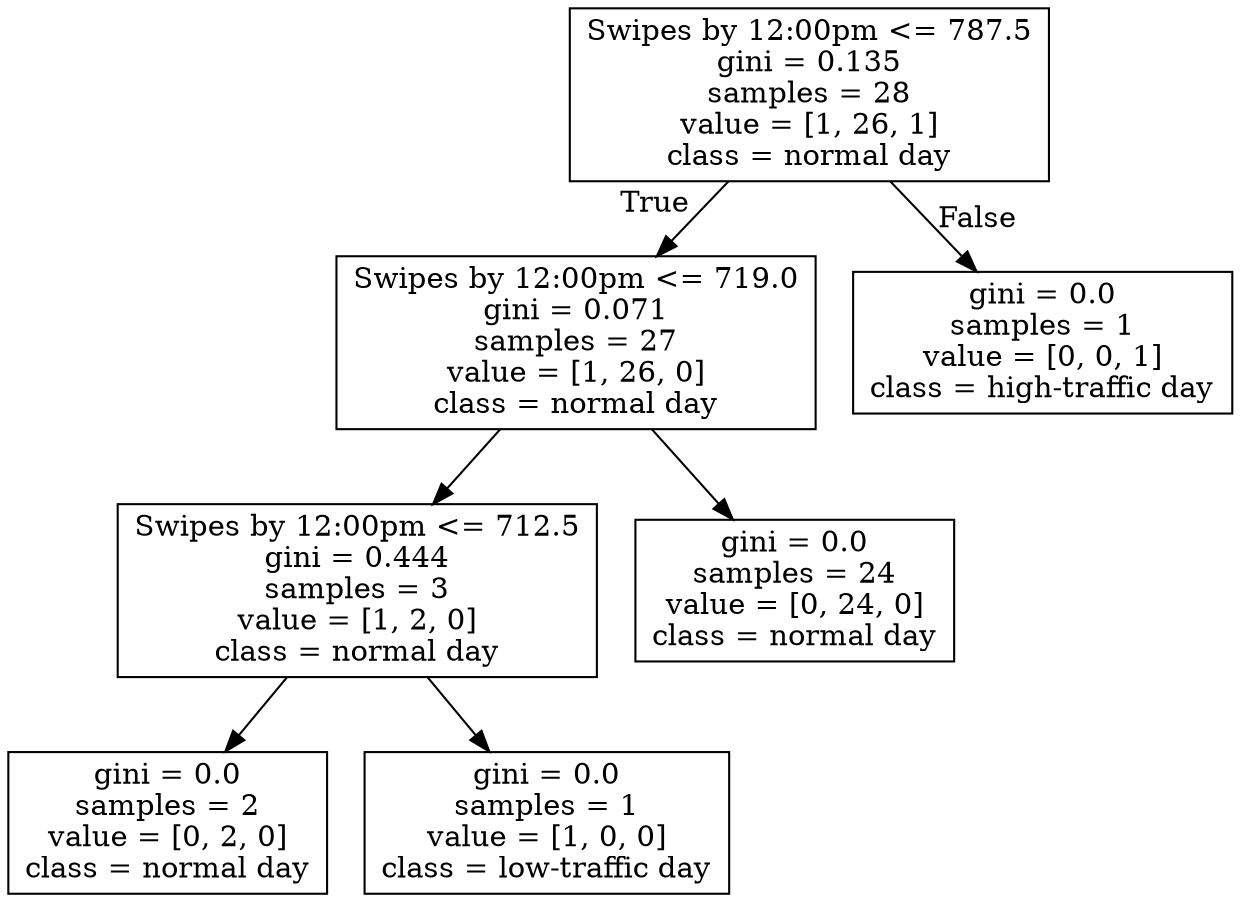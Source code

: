 digraph Tree {
node [shape=box] ;
0 [label="Swipes by 12:00pm <= 787.5\ngini = 0.135\nsamples = 28\nvalue = [1, 26, 1]\nclass = normal day"] ;
1 [label="Swipes by 12:00pm <= 719.0\ngini = 0.071\nsamples = 27\nvalue = [1, 26, 0]\nclass = normal day"] ;
0 -> 1 [labeldistance=2.5, labelangle=45, headlabel="True"] ;
2 [label="Swipes by 12:00pm <= 712.5\ngini = 0.444\nsamples = 3\nvalue = [1, 2, 0]\nclass = normal day"] ;
1 -> 2 ;
3 [label="gini = 0.0\nsamples = 2\nvalue = [0, 2, 0]\nclass = normal day"] ;
2 -> 3 ;
4 [label="gini = 0.0\nsamples = 1\nvalue = [1, 0, 0]\nclass = low-traffic day"] ;
2 -> 4 ;
5 [label="gini = 0.0\nsamples = 24\nvalue = [0, 24, 0]\nclass = normal day"] ;
1 -> 5 ;
6 [label="gini = 0.0\nsamples = 1\nvalue = [0, 0, 1]\nclass = high-traffic day"] ;
0 -> 6 [labeldistance=2.5, labelangle=-45, headlabel="False"] ;
}
